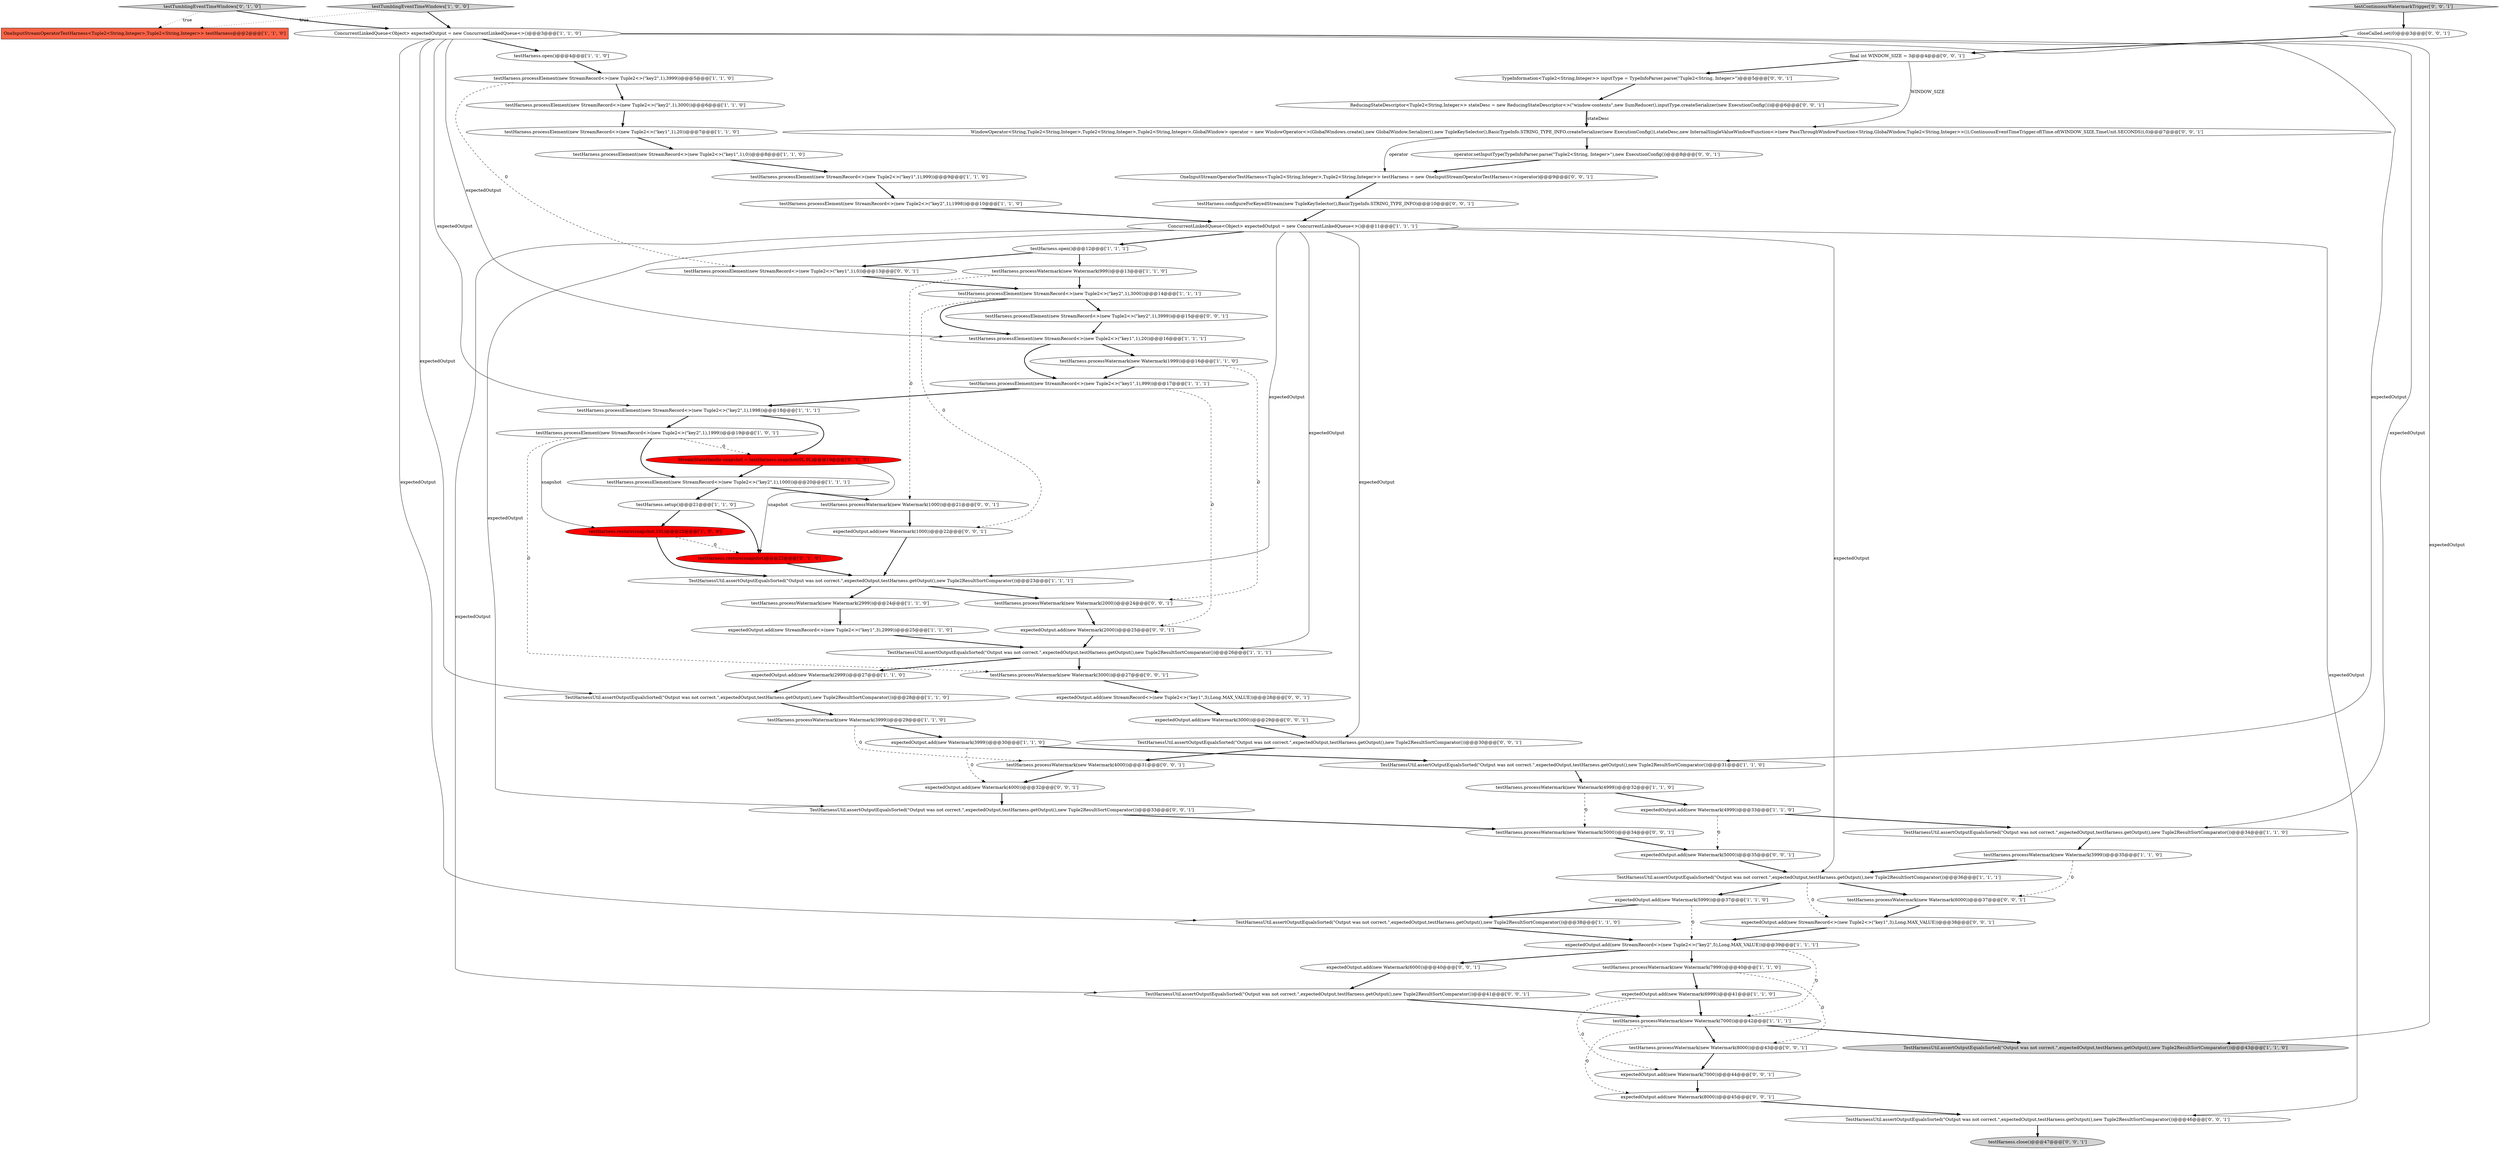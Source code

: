 digraph {
3 [style = filled, label = "expectedOutput.add(new StreamRecord<>(new Tuple2<>(\"key1\",3),2999))@@@25@@@['1', '1', '0']", fillcolor = white, shape = ellipse image = "AAA0AAABBB1BBB"];
8 [style = filled, label = "testTumblingEventTimeWindows['1', '0', '0']", fillcolor = lightgray, shape = diamond image = "AAA0AAABBB1BBB"];
14 [style = filled, label = "testHarness.processElement(new StreamRecord<>(new Tuple2<>(\"key2\",1),3999))@@@5@@@['1', '1', '0']", fillcolor = white, shape = ellipse image = "AAA0AAABBB1BBB"];
70 [style = filled, label = "TestHarnessUtil.assertOutputEqualsSorted(\"Output was not correct.\",expectedOutput,testHarness.getOutput(),new Tuple2ResultSortComparator())@@@33@@@['0', '0', '1']", fillcolor = white, shape = ellipse image = "AAA0AAABBB3BBB"];
59 [style = filled, label = "final int WINDOW_SIZE = 3@@@4@@@['0', '0', '1']", fillcolor = white, shape = ellipse image = "AAA0AAABBB3BBB"];
69 [style = filled, label = "testHarness.processWatermark(new Watermark(8000))@@@43@@@['0', '0', '1']", fillcolor = white, shape = ellipse image = "AAA0AAABBB3BBB"];
30 [style = filled, label = "testHarness.processElement(new StreamRecord<>(new Tuple2<>(\"key2\",1),3000))@@@6@@@['1', '1', '0']", fillcolor = white, shape = ellipse image = "AAA0AAABBB1BBB"];
29 [style = filled, label = "testHarness.processWatermark(new Watermark(1999))@@@16@@@['1', '1', '0']", fillcolor = white, shape = ellipse image = "AAA0AAABBB1BBB"];
34 [style = filled, label = "testHarness.open()@@@12@@@['1', '1', '1']", fillcolor = white, shape = ellipse image = "AAA0AAABBB1BBB"];
42 [style = filled, label = "testHarness.processWatermark(new Watermark(5999))@@@35@@@['1', '1', '0']", fillcolor = white, shape = ellipse image = "AAA0AAABBB1BBB"];
47 [style = filled, label = "expectedOutput.add(new Watermark(8000))@@@45@@@['0', '0', '1']", fillcolor = white, shape = ellipse image = "AAA0AAABBB3BBB"];
18 [style = filled, label = "expectedOutput.add(new Watermark(3999))@@@30@@@['1', '1', '0']", fillcolor = white, shape = ellipse image = "AAA0AAABBB1BBB"];
58 [style = filled, label = "expectedOutput.add(new StreamRecord<>(new Tuple2<>(\"key1\",3),Long.MAX_VALUE))@@@38@@@['0', '0', '1']", fillcolor = white, shape = ellipse image = "AAA0AAABBB3BBB"];
73 [style = filled, label = "TestHarnessUtil.assertOutputEqualsSorted(\"Output was not correct.\",expectedOutput,testHarness.getOutput(),new Tuple2ResultSortComparator())@@@46@@@['0', '0', '1']", fillcolor = white, shape = ellipse image = "AAA0AAABBB3BBB"];
55 [style = filled, label = "expectedOutput.add(new StreamRecord<>(new Tuple2<>(\"key1\",3),Long.MAX_VALUE))@@@28@@@['0', '0', '1']", fillcolor = white, shape = ellipse image = "AAA0AAABBB3BBB"];
45 [style = filled, label = "StreamStateHandle snapshot = testHarness.snapshot(0L,0L)@@@19@@@['0', '1', '0']", fillcolor = red, shape = ellipse image = "AAA1AAABBB2BBB"];
13 [style = filled, label = "testHarness.restore(snapshot,10L)@@@22@@@['1', '0', '0']", fillcolor = red, shape = ellipse image = "AAA1AAABBB1BBB"];
77 [style = filled, label = "closeCalled.set(0)@@@3@@@['0', '0', '1']", fillcolor = white, shape = ellipse image = "AAA0AAABBB3BBB"];
0 [style = filled, label = "testHarness.processElement(new StreamRecord<>(new Tuple2<>(\"key1\",1),20))@@@7@@@['1', '1', '0']", fillcolor = white, shape = ellipse image = "AAA0AAABBB1BBB"];
5 [style = filled, label = "testHarness.processElement(new StreamRecord<>(new Tuple2<>(\"key1\",1),999))@@@17@@@['1', '1', '1']", fillcolor = white, shape = ellipse image = "AAA0AAABBB1BBB"];
22 [style = filled, label = "testHarness.processElement(new StreamRecord<>(new Tuple2<>(\"key2\",1),1999))@@@19@@@['1', '0', '1']", fillcolor = white, shape = ellipse image = "AAA0AAABBB1BBB"];
19 [style = filled, label = "testHarness.processElement(new StreamRecord<>(new Tuple2<>(\"key1\",1),999))@@@9@@@['1', '1', '0']", fillcolor = white, shape = ellipse image = "AAA0AAABBB1BBB"];
28 [style = filled, label = "expectedOutput.add(new Watermark(5999))@@@37@@@['1', '1', '0']", fillcolor = white, shape = ellipse image = "AAA0AAABBB1BBB"];
33 [style = filled, label = "expectedOutput.add(new StreamRecord<>(new Tuple2<>(\"key2\",5),Long.MAX_VALUE))@@@39@@@['1', '1', '1']", fillcolor = white, shape = ellipse image = "AAA0AAABBB1BBB"];
41 [style = filled, label = "TestHarnessUtil.assertOutputEqualsSorted(\"Output was not correct.\",expectedOutput,testHarness.getOutput(),new Tuple2ResultSortComparator())@@@34@@@['1', '1', '0']", fillcolor = white, shape = ellipse image = "AAA0AAABBB1BBB"];
43 [style = filled, label = "testHarness.restore(snapshot)@@@22@@@['0', '1', '0']", fillcolor = red, shape = ellipse image = "AAA1AAABBB2BBB"];
44 [style = filled, label = "testTumblingEventTimeWindows['0', '1', '0']", fillcolor = lightgray, shape = diamond image = "AAA0AAABBB2BBB"];
1 [style = filled, label = "OneInputStreamOperatorTestHarness<Tuple2<String,Integer>,Tuple2<String,Integer>> testHarness@@@2@@@['1', '1', '0']", fillcolor = tomato, shape = box image = "AAA0AAABBB1BBB"];
76 [style = filled, label = "expectedOutput.add(new Watermark(5000))@@@35@@@['0', '0', '1']", fillcolor = white, shape = ellipse image = "AAA0AAABBB3BBB"];
12 [style = filled, label = "testHarness.setup()@@@21@@@['1', '1', '0']", fillcolor = white, shape = ellipse image = "AAA0AAABBB1BBB"];
39 [style = filled, label = "TestHarnessUtil.assertOutputEqualsSorted(\"Output was not correct.\",expectedOutput,testHarness.getOutput(),new Tuple2ResultSortComparator())@@@43@@@['1', '1', '0']", fillcolor = lightgray, shape = ellipse image = "AAA0AAABBB1BBB"];
56 [style = filled, label = "expectedOutput.add(new Watermark(1000))@@@22@@@['0', '0', '1']", fillcolor = white, shape = ellipse image = "AAA0AAABBB3BBB"];
38 [style = filled, label = "expectedOutput.add(new Watermark(6999))@@@41@@@['1', '1', '0']", fillcolor = white, shape = ellipse image = "AAA0AAABBB1BBB"];
2 [style = filled, label = "testHarness.processElement(new StreamRecord<>(new Tuple2<>(\"key2\",1),1998))@@@10@@@['1', '1', '0']", fillcolor = white, shape = ellipse image = "AAA0AAABBB1BBB"];
11 [style = filled, label = "testHarness.processWatermark(new Watermark(3999))@@@29@@@['1', '1', '0']", fillcolor = white, shape = ellipse image = "AAA0AAABBB1BBB"];
61 [style = filled, label = "expectedOutput.add(new Watermark(7000))@@@44@@@['0', '0', '1']", fillcolor = white, shape = ellipse image = "AAA0AAABBB3BBB"];
24 [style = filled, label = "TestHarnessUtil.assertOutputEqualsSorted(\"Output was not correct.\",expectedOutput,testHarness.getOutput(),new Tuple2ResultSortComparator())@@@36@@@['1', '1', '1']", fillcolor = white, shape = ellipse image = "AAA0AAABBB1BBB"];
50 [style = filled, label = "ReducingStateDescriptor<Tuple2<String,Integer>> stateDesc = new ReducingStateDescriptor<>(\"window-contents\",new SumReducer(),inputType.createSerializer(new ExecutionConfig()))@@@6@@@['0', '0', '1']", fillcolor = white, shape = ellipse image = "AAA0AAABBB3BBB"];
78 [style = filled, label = "TestHarnessUtil.assertOutputEqualsSorted(\"Output was not correct.\",expectedOutput,testHarness.getOutput(),new Tuple2ResultSortComparator())@@@30@@@['0', '0', '1']", fillcolor = white, shape = ellipse image = "AAA0AAABBB3BBB"];
31 [style = filled, label = "testHarness.processWatermark(new Watermark(2999))@@@24@@@['1', '1', '0']", fillcolor = white, shape = ellipse image = "AAA0AAABBB1BBB"];
16 [style = filled, label = "testHarness.open()@@@4@@@['1', '1', '0']", fillcolor = white, shape = ellipse image = "AAA0AAABBB1BBB"];
65 [style = filled, label = "testHarness.processElement(new StreamRecord<>(new Tuple2<>(\"key1\",1),0))@@@13@@@['0', '0', '1']", fillcolor = white, shape = ellipse image = "AAA0AAABBB3BBB"];
4 [style = filled, label = "testHarness.processWatermark(new Watermark(7000))@@@42@@@['1', '1', '1']", fillcolor = white, shape = ellipse image = "AAA0AAABBB1BBB"];
35 [style = filled, label = "testHarness.processWatermark(new Watermark(999))@@@13@@@['1', '1', '0']", fillcolor = white, shape = ellipse image = "AAA0AAABBB1BBB"];
46 [style = filled, label = "testHarness.processWatermark(new Watermark(5000))@@@34@@@['0', '0', '1']", fillcolor = white, shape = ellipse image = "AAA0AAABBB3BBB"];
54 [style = filled, label = "testHarness.processWatermark(new Watermark(2000))@@@24@@@['0', '0', '1']", fillcolor = white, shape = ellipse image = "AAA0AAABBB3BBB"];
71 [style = filled, label = "expectedOutput.add(new Watermark(3000))@@@29@@@['0', '0', '1']", fillcolor = white, shape = ellipse image = "AAA0AAABBB3BBB"];
9 [style = filled, label = "TestHarnessUtil.assertOutputEqualsSorted(\"Output was not correct.\",expectedOutput,testHarness.getOutput(),new Tuple2ResultSortComparator())@@@23@@@['1', '1', '1']", fillcolor = white, shape = ellipse image = "AAA0AAABBB1BBB"];
40 [style = filled, label = "testHarness.processElement(new StreamRecord<>(new Tuple2<>(\"key2\",1),1998))@@@18@@@['1', '1', '1']", fillcolor = white, shape = ellipse image = "AAA0AAABBB1BBB"];
25 [style = filled, label = "testHarness.processElement(new StreamRecord<>(new Tuple2<>(\"key1\",1),20))@@@16@@@['1', '1', '1']", fillcolor = white, shape = ellipse image = "AAA0AAABBB1BBB"];
32 [style = filled, label = "testHarness.processElement(new StreamRecord<>(new Tuple2<>(\"key1\",1),0))@@@8@@@['1', '1', '0']", fillcolor = white, shape = ellipse image = "AAA0AAABBB1BBB"];
66 [style = filled, label = "OneInputStreamOperatorTestHarness<Tuple2<String,Integer>,Tuple2<String,Integer>> testHarness = new OneInputStreamOperatorTestHarness<>(operator)@@@9@@@['0', '0', '1']", fillcolor = white, shape = ellipse image = "AAA0AAABBB3BBB"];
15 [style = filled, label = "testHarness.processWatermark(new Watermark(4999))@@@32@@@['1', '1', '0']", fillcolor = white, shape = ellipse image = "AAA0AAABBB1BBB"];
52 [style = filled, label = "testHarness.processWatermark(new Watermark(3000))@@@27@@@['0', '0', '1']", fillcolor = white, shape = ellipse image = "AAA0AAABBB3BBB"];
53 [style = filled, label = "TypeInformation<Tuple2<String,Integer>> inputType = TypeInfoParser.parse(\"Tuple2<String, Integer>\")@@@5@@@['0', '0', '1']", fillcolor = white, shape = ellipse image = "AAA0AAABBB3BBB"];
64 [style = filled, label = "testHarness.close()@@@47@@@['0', '0', '1']", fillcolor = lightgray, shape = ellipse image = "AAA0AAABBB3BBB"];
68 [style = filled, label = "testHarness.processWatermark(new Watermark(4000))@@@31@@@['0', '0', '1']", fillcolor = white, shape = ellipse image = "AAA0AAABBB3BBB"];
7 [style = filled, label = "TestHarnessUtil.assertOutputEqualsSorted(\"Output was not correct.\",expectedOutput,testHarness.getOutput(),new Tuple2ResultSortComparator())@@@31@@@['1', '1', '0']", fillcolor = white, shape = ellipse image = "AAA0AAABBB1BBB"];
36 [style = filled, label = "ConcurrentLinkedQueue<Object> expectedOutput = new ConcurrentLinkedQueue<>()@@@11@@@['1', '1', '1']", fillcolor = white, shape = ellipse image = "AAA0AAABBB1BBB"];
26 [style = filled, label = "ConcurrentLinkedQueue<Object> expectedOutput = new ConcurrentLinkedQueue<>()@@@3@@@['1', '1', '0']", fillcolor = white, shape = ellipse image = "AAA0AAABBB1BBB"];
37 [style = filled, label = "testHarness.processElement(new StreamRecord<>(new Tuple2<>(\"key2\",1),1000))@@@20@@@['1', '1', '1']", fillcolor = white, shape = ellipse image = "AAA0AAABBB1BBB"];
67 [style = filled, label = "expectedOutput.add(new Watermark(2000))@@@25@@@['0', '0', '1']", fillcolor = white, shape = ellipse image = "AAA0AAABBB3BBB"];
10 [style = filled, label = "testHarness.processElement(new StreamRecord<>(new Tuple2<>(\"key2\",1),3000))@@@14@@@['1', '1', '1']", fillcolor = white, shape = ellipse image = "AAA0AAABBB1BBB"];
74 [style = filled, label = "expectedOutput.add(new Watermark(4000))@@@32@@@['0', '0', '1']", fillcolor = white, shape = ellipse image = "AAA0AAABBB3BBB"];
27 [style = filled, label = "expectedOutput.add(new Watermark(4999))@@@33@@@['1', '1', '0']", fillcolor = white, shape = ellipse image = "AAA0AAABBB1BBB"];
72 [style = filled, label = "operator.setInputType(TypeInfoParser.parse(\"Tuple2<String, Integer>\"),new ExecutionConfig())@@@8@@@['0', '0', '1']", fillcolor = white, shape = ellipse image = "AAA0AAABBB3BBB"];
57 [style = filled, label = "testHarness.configureForKeyedStream(new TupleKeySelector(),BasicTypeInfo.STRING_TYPE_INFO)@@@10@@@['0', '0', '1']", fillcolor = white, shape = ellipse image = "AAA0AAABBB3BBB"];
75 [style = filled, label = "testHarness.processWatermark(new Watermark(6000))@@@37@@@['0', '0', '1']", fillcolor = white, shape = ellipse image = "AAA0AAABBB3BBB"];
23 [style = filled, label = "testHarness.processWatermark(new Watermark(7999))@@@40@@@['1', '1', '0']", fillcolor = white, shape = ellipse image = "AAA0AAABBB1BBB"];
49 [style = filled, label = "expectedOutput.add(new Watermark(6000))@@@40@@@['0', '0', '1']", fillcolor = white, shape = ellipse image = "AAA0AAABBB3BBB"];
63 [style = filled, label = "testHarness.processWatermark(new Watermark(1000))@@@21@@@['0', '0', '1']", fillcolor = white, shape = ellipse image = "AAA0AAABBB3BBB"];
21 [style = filled, label = "TestHarnessUtil.assertOutputEqualsSorted(\"Output was not correct.\",expectedOutput,testHarness.getOutput(),new Tuple2ResultSortComparator())@@@38@@@['1', '1', '0']", fillcolor = white, shape = ellipse image = "AAA0AAABBB1BBB"];
17 [style = filled, label = "expectedOutput.add(new Watermark(2999))@@@27@@@['1', '1', '0']", fillcolor = white, shape = ellipse image = "AAA0AAABBB1BBB"];
20 [style = filled, label = "TestHarnessUtil.assertOutputEqualsSorted(\"Output was not correct.\",expectedOutput,testHarness.getOutput(),new Tuple2ResultSortComparator())@@@26@@@['1', '1', '1']", fillcolor = white, shape = ellipse image = "AAA0AAABBB1BBB"];
51 [style = filled, label = "TestHarnessUtil.assertOutputEqualsSorted(\"Output was not correct.\",expectedOutput,testHarness.getOutput(),new Tuple2ResultSortComparator())@@@41@@@['0', '0', '1']", fillcolor = white, shape = ellipse image = "AAA0AAABBB3BBB"];
6 [style = filled, label = "TestHarnessUtil.assertOutputEqualsSorted(\"Output was not correct.\",expectedOutput,testHarness.getOutput(),new Tuple2ResultSortComparator())@@@28@@@['1', '1', '0']", fillcolor = white, shape = ellipse image = "AAA0AAABBB1BBB"];
60 [style = filled, label = "WindowOperator<String,Tuple2<String,Integer>,Tuple2<String,Integer>,Tuple2<String,Integer>,GlobalWindow> operator = new WindowOperator<>(GlobalWindows.create(),new GlobalWindow.Serializer(),new TupleKeySelector(),BasicTypeInfo.STRING_TYPE_INFO.createSerializer(new ExecutionConfig()),stateDesc,new InternalSingleValueWindowFunction<>(new PassThroughWindowFunction<String,GlobalWindow,Tuple2<String,Integer>>()),ContinuousEventTimeTrigger.of(Time.of(WINDOW_SIZE,TimeUnit.SECONDS)),0)@@@7@@@['0', '0', '1']", fillcolor = white, shape = ellipse image = "AAA0AAABBB3BBB"];
48 [style = filled, label = "testHarness.processElement(new StreamRecord<>(new Tuple2<>(\"key2\",1),3999))@@@15@@@['0', '0', '1']", fillcolor = white, shape = ellipse image = "AAA0AAABBB3BBB"];
62 [style = filled, label = "testContinuousWatermarkTrigger['0', '0', '1']", fillcolor = lightgray, shape = diamond image = "AAA0AAABBB3BBB"];
14->65 [style = dashed, label="0"];
29->5 [style = bold, label=""];
22->13 [style = solid, label="snapshot"];
38->61 [style = dashed, label="0"];
22->37 [style = bold, label=""];
60->66 [style = solid, label="operator"];
38->4 [style = bold, label=""];
49->51 [style = bold, label=""];
63->56 [style = bold, label=""];
36->20 [style = solid, label="expectedOutput"];
52->55 [style = bold, label=""];
25->29 [style = bold, label=""];
22->52 [style = dashed, label="0"];
36->9 [style = solid, label="expectedOutput"];
28->21 [style = bold, label=""];
62->77 [style = bold, label=""];
26->6 [style = solid, label="expectedOutput"];
36->73 [style = solid, label="expectedOutput"];
46->76 [style = bold, label=""];
6->11 [style = bold, label=""];
74->70 [style = bold, label=""];
2->36 [style = bold, label=""];
68->74 [style = bold, label=""];
40->22 [style = bold, label=""];
16->14 [style = bold, label=""];
35->10 [style = bold, label=""];
77->59 [style = bold, label=""];
41->42 [style = bold, label=""];
35->63 [style = dashed, label="0"];
26->7 [style = solid, label="expectedOutput"];
24->28 [style = bold, label=""];
28->33 [style = dashed, label="0"];
59->60 [style = solid, label="WINDOW_SIZE"];
14->30 [style = bold, label=""];
44->1 [style = dotted, label="true"];
36->78 [style = solid, label="expectedOutput"];
29->54 [style = dashed, label="0"];
10->48 [style = bold, label=""];
19->2 [style = bold, label=""];
20->52 [style = bold, label=""];
42->75 [style = dashed, label="0"];
11->18 [style = bold, label=""];
56->9 [style = bold, label=""];
5->67 [style = dashed, label="0"];
33->23 [style = bold, label=""];
26->25 [style = solid, label="expectedOutput"];
9->54 [style = bold, label=""];
26->16 [style = bold, label=""];
26->39 [style = solid, label="expectedOutput"];
23->69 [style = dashed, label="0"];
10->25 [style = bold, label=""];
37->63 [style = bold, label=""];
73->64 [style = bold, label=""];
10->56 [style = dashed, label="0"];
34->35 [style = bold, label=""];
31->3 [style = bold, label=""];
18->7 [style = bold, label=""];
78->68 [style = bold, label=""];
66->57 [style = bold, label=""];
71->78 [style = bold, label=""];
13->43 [style = dashed, label="0"];
51->4 [style = bold, label=""];
17->6 [style = bold, label=""];
9->31 [style = bold, label=""];
22->45 [style = dashed, label="0"];
4->39 [style = bold, label=""];
55->71 [style = bold, label=""];
33->4 [style = dashed, label="0"];
70->46 [style = bold, label=""];
32->19 [style = bold, label=""];
42->24 [style = bold, label=""];
26->40 [style = solid, label="expectedOutput"];
43->9 [style = bold, label=""];
37->12 [style = bold, label=""];
59->53 [style = bold, label=""];
34->65 [style = bold, label=""];
53->50 [style = bold, label=""];
26->21 [style = solid, label="expectedOutput"];
12->13 [style = bold, label=""];
50->60 [style = bold, label=""];
54->67 [style = bold, label=""];
60->72 [style = bold, label=""];
24->58 [style = dashed, label="0"];
7->15 [style = bold, label=""];
25->5 [style = bold, label=""];
4->69 [style = bold, label=""];
36->70 [style = solid, label="expectedOutput"];
30->0 [style = bold, label=""];
13->9 [style = bold, label=""];
33->49 [style = bold, label=""];
0->32 [style = bold, label=""];
5->40 [style = bold, label=""];
12->43 [style = bold, label=""];
36->24 [style = solid, label="expectedOutput"];
36->34 [style = bold, label=""];
76->24 [style = bold, label=""];
65->10 [style = bold, label=""];
36->51 [style = solid, label="expectedOutput"];
20->17 [style = bold, label=""];
26->41 [style = solid, label="expectedOutput"];
18->74 [style = dashed, label="0"];
11->68 [style = dashed, label="0"];
47->73 [style = bold, label=""];
21->33 [style = bold, label=""];
24->75 [style = bold, label=""];
4->47 [style = dashed, label="0"];
69->61 [style = bold, label=""];
75->58 [style = bold, label=""];
58->33 [style = bold, label=""];
8->1 [style = dotted, label="true"];
67->20 [style = bold, label=""];
3->20 [style = bold, label=""];
44->26 [style = bold, label=""];
15->46 [style = dashed, label="0"];
61->47 [style = bold, label=""];
23->38 [style = bold, label=""];
27->41 [style = bold, label=""];
57->36 [style = bold, label=""];
48->25 [style = bold, label=""];
72->66 [style = bold, label=""];
40->45 [style = bold, label=""];
45->37 [style = bold, label=""];
45->43 [style = solid, label="snapshot"];
15->27 [style = bold, label=""];
27->76 [style = dashed, label="0"];
50->60 [style = solid, label="stateDesc"];
8->26 [style = bold, label=""];
}
